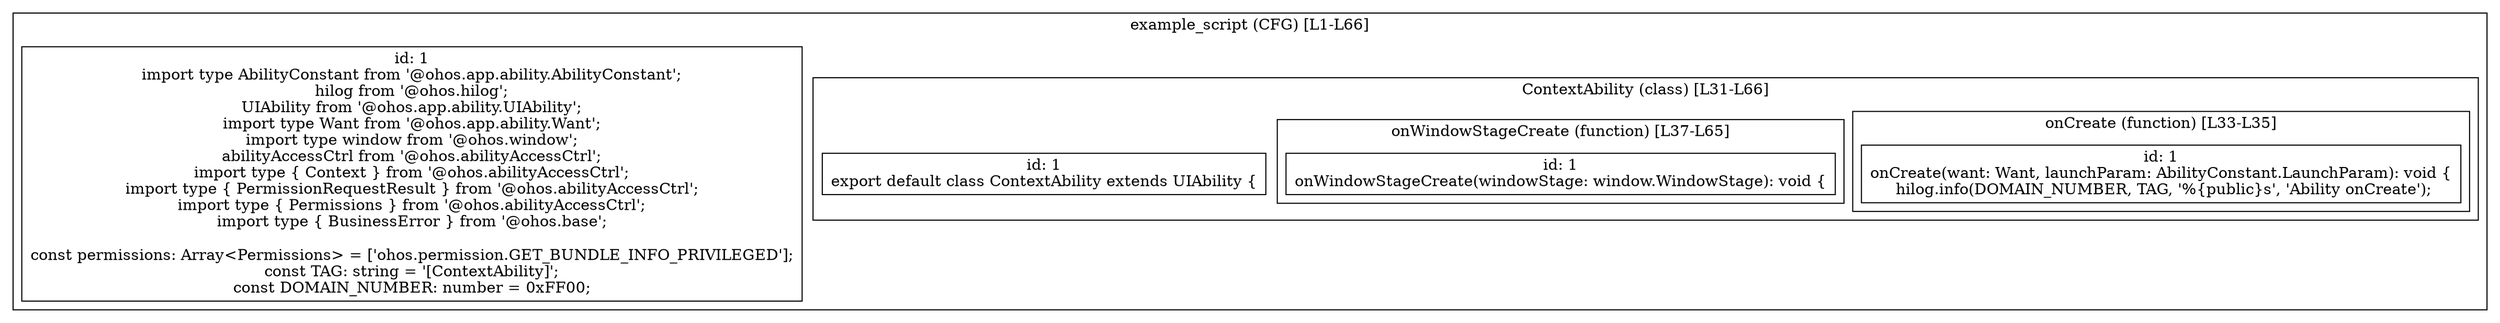 digraph "123.ts" {
  subgraph "cluster_1" {
    label="example_script (CFG) [L1-L66]";
    node_1_1 [label="id: 1\nimport type AbilityConstant from '@ohos.app.ability.AbilityConstant';
hilog from '@ohos.hilog';
UIAbility from '@ohos.app.ability.UIAbility';
import type Want from '@ohos.app.ability.Want';
import type window from '@ohos.window';
abilityAccessCtrl from '@ohos.abilityAccessCtrl';
import type { Context } from '@ohos.abilityAccessCtrl';
import type { PermissionRequestResult } from '@ohos.abilityAccessCtrl';
import type { Permissions } from '@ohos.abilityAccessCtrl';
import type { BusinessError } from '@ohos.base';

const permissions: Array<Permissions> = ['ohos.permission.GET_BUNDLE_INFO_PRIVILEGED'];
const TAG: string = '[ContextAbility]';
const DOMAIN_NUMBER: number = 0xFF00;", shape=box];
  subgraph "cluster_2" {
    label="ContextAbility (class) [L31-L66]";
    node_2_1 [label="id: 1\nexport default class ContextAbility extends UIAbility {", shape=box];
  subgraph "cluster_3" {
    label="onCreate (function) [L33-L35]";
    node_3_1 [label="id: 1\nonCreate(want: Want, launchParam: AbilityConstant.LaunchParam): void {
 hilog.info(DOMAIN_NUMBER, TAG, '%{public}s', 'Ability onCreate');", shape=box];
  }
  subgraph "cluster_4" {
    label="onWindowStageCreate (function) [L37-L65]";
    node_4_1 [label="id: 1\nonWindowStageCreate(windowStage: window.WindowStage): void {", shape=box];
  }
  }
  }
}